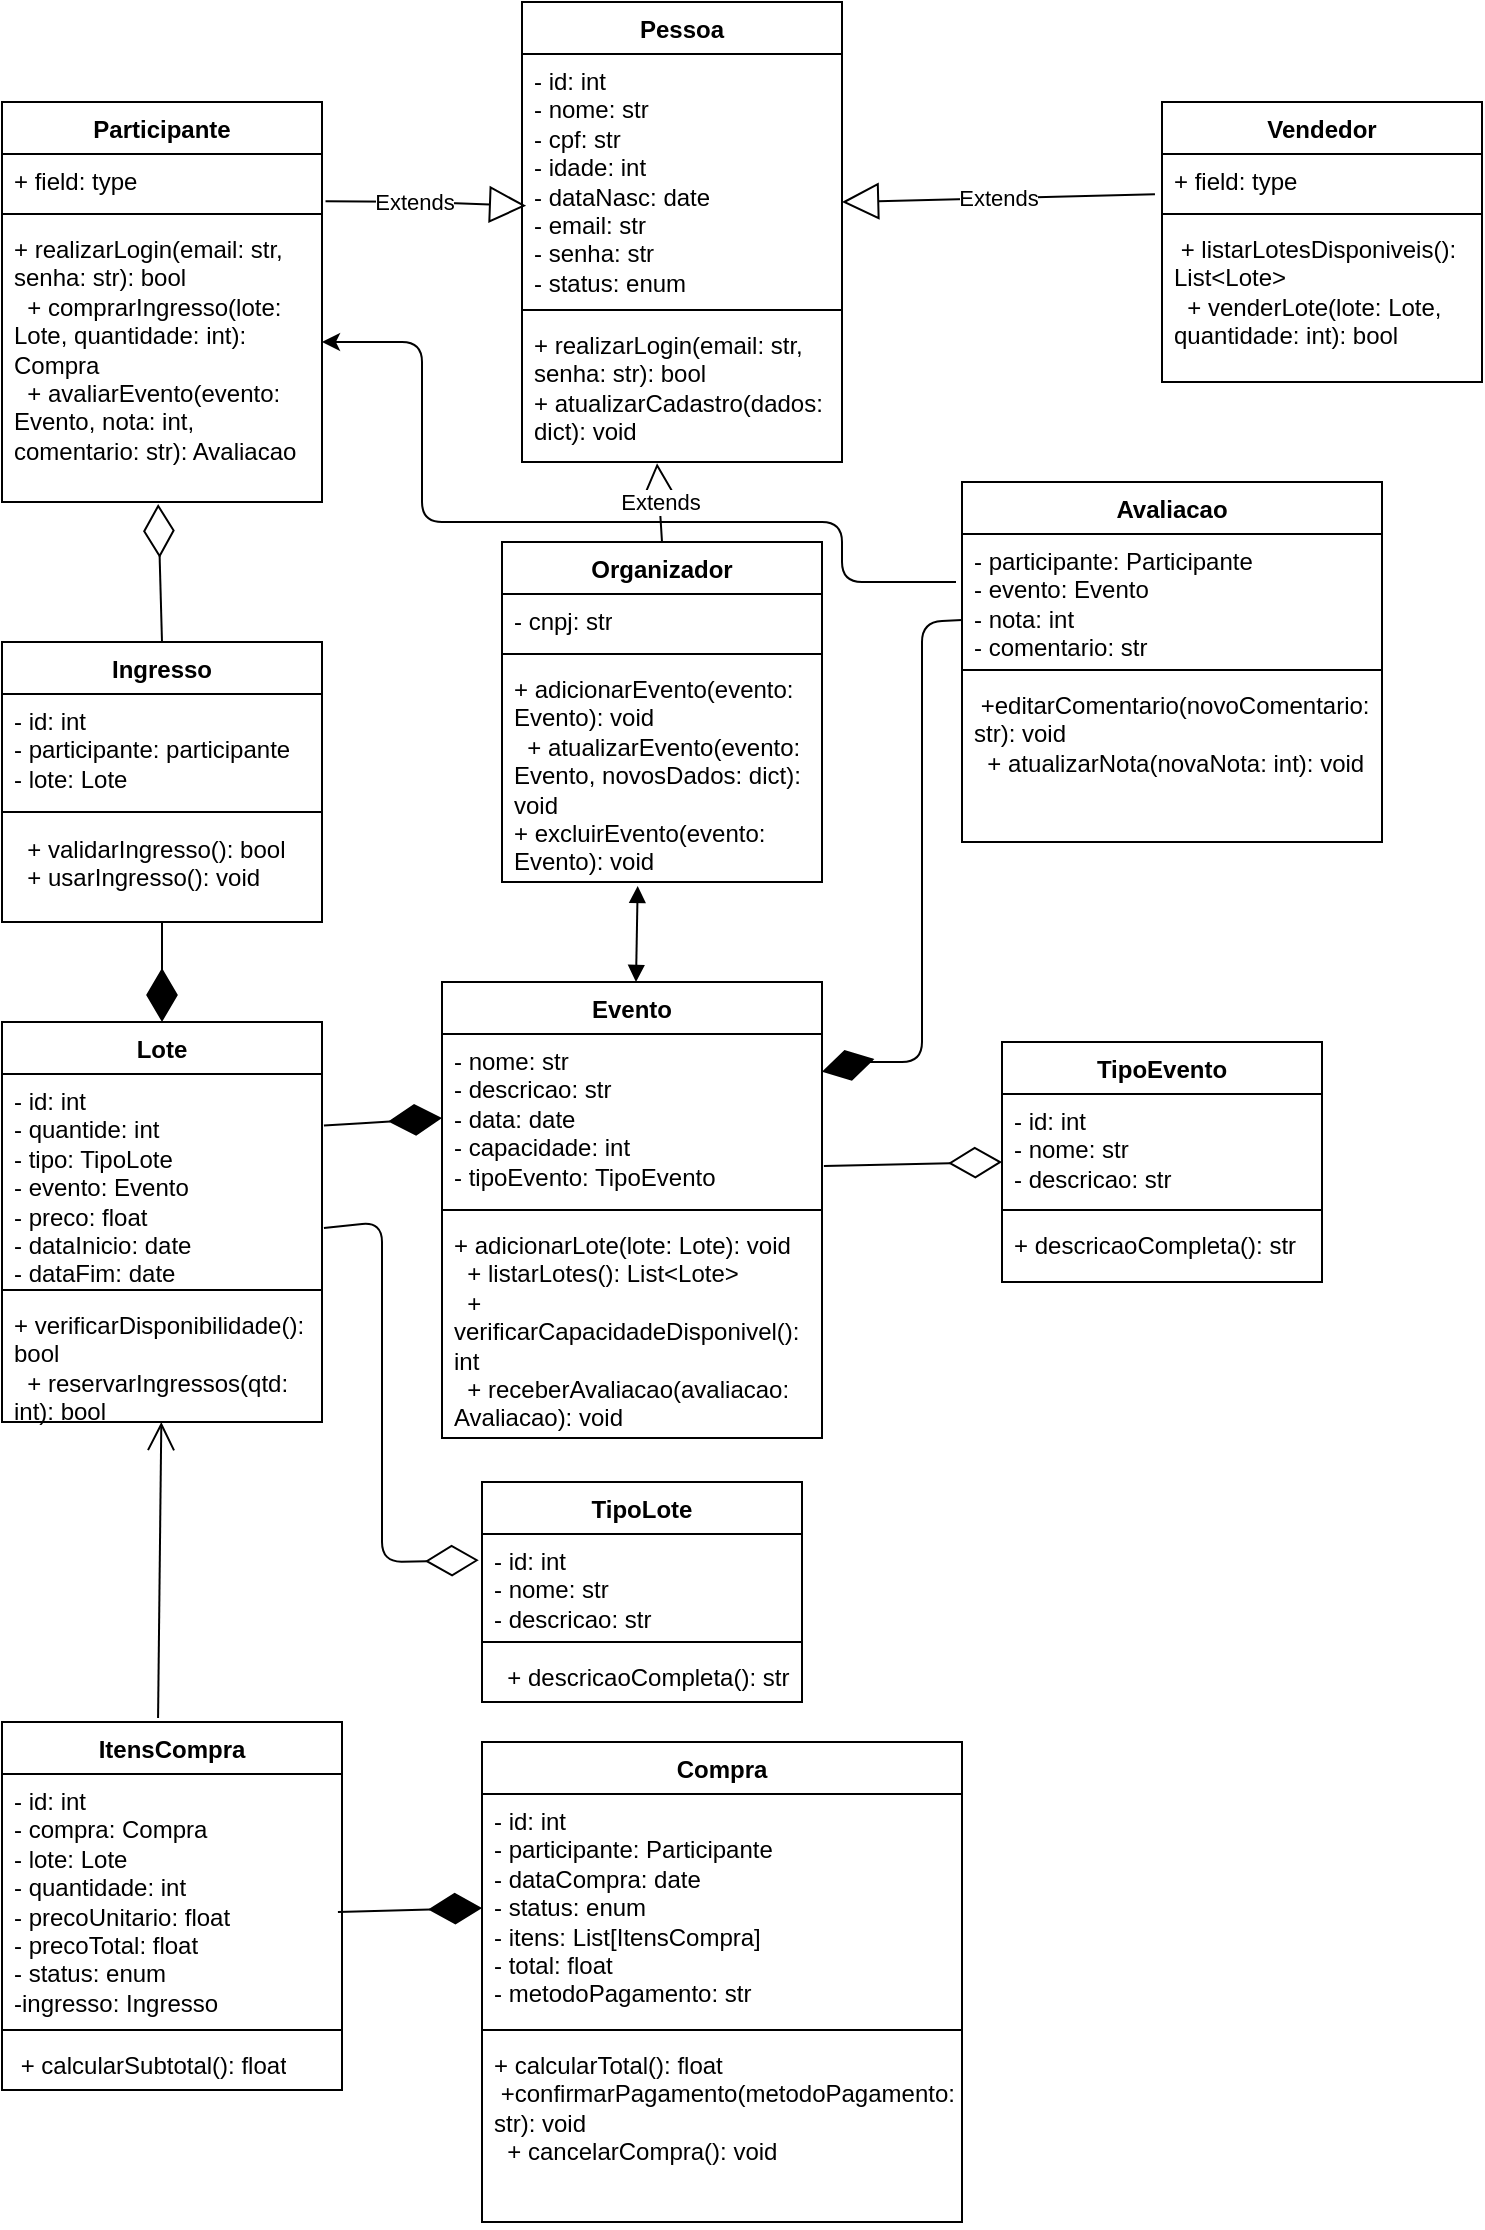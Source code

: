 <mxfile>
    <diagram id="XfVH0HAjjys5zsh1K343" name="Page-1">
        <mxGraphModel dx="1216" dy="594" grid="1" gridSize="10" guides="1" tooltips="1" connect="1" arrows="1" fold="1" page="1" pageScale="1" pageWidth="850" pageHeight="1100" math="0" shadow="0">
            <root>
                <mxCell id="0"/>
                <mxCell id="1" parent="0"/>
                <mxCell id="6" value="Pessoa" style="swimlane;fontStyle=1;align=center;verticalAlign=top;childLayout=stackLayout;horizontal=1;startSize=26;horizontalStack=0;resizeParent=1;resizeParentMax=0;resizeLast=0;collapsible=1;marginBottom=0;whiteSpace=wrap;html=1;" parent="1" vertex="1">
                    <mxGeometry x="290" y="20" width="160" height="230" as="geometry"/>
                </mxCell>
                <mxCell id="7" value="- id: int&lt;div&gt;- nome: str&lt;/div&gt;&lt;div&gt;- cpf: str&lt;/div&gt;&lt;div&gt;- idade: int&lt;/div&gt;&lt;div&gt;- dataNasc: date&lt;/div&gt;&lt;div&gt;- email: str&lt;/div&gt;&lt;div&gt;- senha: str&lt;/div&gt;&lt;div&gt;- status: enum&lt;/div&gt;&lt;div&gt;&lt;br&gt;&lt;/div&gt;&lt;div&gt;&lt;br&gt;&lt;/div&gt;&lt;div&gt;&lt;br&gt;&lt;/div&gt;" style="text;strokeColor=none;fillColor=none;align=left;verticalAlign=top;spacingLeft=4;spacingRight=4;overflow=hidden;rotatable=0;points=[[0,0.5],[1,0.5]];portConstraint=eastwest;whiteSpace=wrap;html=1;" parent="6" vertex="1">
                    <mxGeometry y="26" width="160" height="124" as="geometry"/>
                </mxCell>
                <mxCell id="8" value="" style="line;strokeWidth=1;fillColor=none;align=left;verticalAlign=middle;spacingTop=-1;spacingLeft=3;spacingRight=3;rotatable=0;labelPosition=right;points=[];portConstraint=eastwest;strokeColor=inherit;" parent="6" vertex="1">
                    <mxGeometry y="150" width="160" height="8" as="geometry"/>
                </mxCell>
                <mxCell id="9" value="&lt;span style=&quot;color: rgb(0, 0, 0);&quot;&gt;+ realizarLogin(email: str, senha: str): bool&lt;/span&gt;&lt;div&gt;&lt;font color=&quot;#000000&quot;&gt;+&amp;nbsp;&lt;/font&gt;atualizarCadastro(dados: dict): void&lt;font color=&quot;#000000&quot;&gt;&lt;br&gt;&lt;/font&gt;&lt;div&gt;&lt;span style=&quot;color: rgb(0, 0, 0);&quot;&gt;&lt;br&gt;&lt;/span&gt;&lt;/div&gt;&lt;/div&gt;" style="text;strokeColor=none;fillColor=none;align=left;verticalAlign=top;spacingLeft=4;spacingRight=4;overflow=hidden;rotatable=0;points=[[0,0.5],[1,0.5]];portConstraint=eastwest;whiteSpace=wrap;html=1;" parent="6" vertex="1">
                    <mxGeometry y="158" width="160" height="72" as="geometry"/>
                </mxCell>
                <mxCell id="11" value="Participante" style="swimlane;fontStyle=1;align=center;verticalAlign=top;childLayout=stackLayout;horizontal=1;startSize=26;horizontalStack=0;resizeParent=1;resizeParentMax=0;resizeLast=0;collapsible=1;marginBottom=0;whiteSpace=wrap;html=1;" parent="1" vertex="1">
                    <mxGeometry x="30" y="70" width="160" height="200" as="geometry"/>
                </mxCell>
                <mxCell id="12" value="+ field: type" style="text;strokeColor=none;fillColor=none;align=left;verticalAlign=top;spacingLeft=4;spacingRight=4;overflow=hidden;rotatable=0;points=[[0,0.5],[1,0.5]];portConstraint=eastwest;whiteSpace=wrap;html=1;" parent="11" vertex="1">
                    <mxGeometry y="26" width="160" height="26" as="geometry"/>
                </mxCell>
                <mxCell id="13" value="" style="line;strokeWidth=1;fillColor=none;align=left;verticalAlign=middle;spacingTop=-1;spacingLeft=3;spacingRight=3;rotatable=0;labelPosition=right;points=[];portConstraint=eastwest;strokeColor=inherit;" parent="11" vertex="1">
                    <mxGeometry y="52" width="160" height="8" as="geometry"/>
                </mxCell>
                <mxCell id="14" value="&lt;div&gt;&lt;font color=&quot;#000000&quot;&gt;+ realizarLogin(email: str, senha: str): bool&lt;/font&gt;&lt;/div&gt;&lt;div&gt;&lt;font color=&quot;#000000&quot;&gt;&amp;nbsp; + comprarIngresso(lote: Lote, quantidade: int): Compra&lt;/font&gt;&lt;/div&gt;&lt;div&gt;&lt;font color=&quot;#000000&quot;&gt;&amp;nbsp; + avaliarEvento(evento: Evento, nota: int, comentario: str): Avaliacao&lt;/font&gt;&lt;/div&gt;" style="text;strokeColor=none;fillColor=none;align=left;verticalAlign=top;spacingLeft=4;spacingRight=4;overflow=hidden;rotatable=0;points=[[0,0.5],[1,0.5]];portConstraint=eastwest;whiteSpace=wrap;html=1;" parent="11" vertex="1">
                    <mxGeometry y="60" width="160" height="140" as="geometry"/>
                </mxCell>
                <mxCell id="15" value="Organizador" style="swimlane;fontStyle=1;align=center;verticalAlign=top;childLayout=stackLayout;horizontal=1;startSize=26;horizontalStack=0;resizeParent=1;resizeParentMax=0;resizeLast=0;collapsible=1;marginBottom=0;whiteSpace=wrap;html=1;" parent="1" vertex="1">
                    <mxGeometry x="280" y="290" width="160" height="170" as="geometry"/>
                </mxCell>
                <mxCell id="16" value="- cnpj: str" style="text;strokeColor=none;fillColor=none;align=left;verticalAlign=top;spacingLeft=4;spacingRight=4;overflow=hidden;rotatable=0;points=[[0,0.5],[1,0.5]];portConstraint=eastwest;whiteSpace=wrap;html=1;" parent="15" vertex="1">
                    <mxGeometry y="26" width="160" height="26" as="geometry"/>
                </mxCell>
                <mxCell id="17" value="" style="line;strokeWidth=1;fillColor=none;align=left;verticalAlign=middle;spacingTop=-1;spacingLeft=3;spacingRight=3;rotatable=0;labelPosition=right;points=[];portConstraint=eastwest;strokeColor=inherit;" parent="15" vertex="1">
                    <mxGeometry y="52" width="160" height="8" as="geometry"/>
                </mxCell>
                <mxCell id="18" value="&lt;div&gt;&lt;font color=&quot;#000000&quot;&gt;+ adicionarEvento(evento: Evento): void&lt;/font&gt;&lt;/div&gt;&lt;div&gt;&lt;font color=&quot;#000000&quot;&gt;&amp;nbsp; + atualizarEvento(evento: Evento, novosDados: dict): void&lt;/font&gt;&lt;/div&gt;&lt;div&gt;&lt;font&gt;+ excluirEvento(evento: Evento): void&lt;/font&gt;&lt;/div&gt;" style="text;strokeColor=none;fillColor=none;align=left;verticalAlign=top;spacingLeft=4;spacingRight=4;overflow=hidden;rotatable=0;points=[[0,0.5],[1,0.5]];portConstraint=eastwest;whiteSpace=wrap;html=1;" parent="15" vertex="1">
                    <mxGeometry y="60" width="160" height="110" as="geometry"/>
                </mxCell>
                <mxCell id="19" value="Vendedor" style="swimlane;fontStyle=1;align=center;verticalAlign=top;childLayout=stackLayout;horizontal=1;startSize=26;horizontalStack=0;resizeParent=1;resizeParentMax=0;resizeLast=0;collapsible=1;marginBottom=0;whiteSpace=wrap;html=1;" parent="1" vertex="1">
                    <mxGeometry x="610" y="70" width="160" height="140" as="geometry"/>
                </mxCell>
                <mxCell id="20" value="+ field: type" style="text;strokeColor=none;fillColor=none;align=left;verticalAlign=top;spacingLeft=4;spacingRight=4;overflow=hidden;rotatable=0;points=[[0,0.5],[1,0.5]];portConstraint=eastwest;whiteSpace=wrap;html=1;" parent="19" vertex="1">
                    <mxGeometry y="26" width="160" height="26" as="geometry"/>
                </mxCell>
                <mxCell id="21" value="" style="line;strokeWidth=1;fillColor=none;align=left;verticalAlign=middle;spacingTop=-1;spacingLeft=3;spacingRight=3;rotatable=0;labelPosition=right;points=[];portConstraint=eastwest;strokeColor=inherit;" parent="19" vertex="1">
                    <mxGeometry y="52" width="160" height="8" as="geometry"/>
                </mxCell>
                <mxCell id="22" value="&lt;div&gt;&lt;font color=&quot;#000000&quot;&gt;&amp;nbsp;+ listarLotesDisponiveis(): List&amp;lt;Lote&amp;gt;&lt;/font&gt;&lt;/div&gt;&lt;div&gt;&lt;font color=&quot;#000000&quot;&gt;&amp;nbsp; + venderLote(lote: Lote, quantidade: int): bool&lt;/font&gt;&lt;/div&gt;" style="text;strokeColor=none;fillColor=none;align=left;verticalAlign=top;spacingLeft=4;spacingRight=4;overflow=hidden;rotatable=0;points=[[0,0.5],[1,0.5]];portConstraint=eastwest;whiteSpace=wrap;html=1;" parent="19" vertex="1">
                    <mxGeometry y="60" width="160" height="80" as="geometry"/>
                </mxCell>
                <mxCell id="23" value="Extends" style="endArrow=block;endSize=16;endFill=0;html=1;exitX=1.011;exitY=0.908;exitDx=0;exitDy=0;entryX=0.013;entryY=0.612;entryDx=0;entryDy=0;entryPerimeter=0;exitPerimeter=0;" parent="1" source="12" target="7" edge="1">
                    <mxGeometry x="-0.125" width="160" relative="1" as="geometry">
                        <mxPoint x="160" y="190" as="sourcePoint"/>
                        <mxPoint x="320" y="190" as="targetPoint"/>
                        <Array as="points">
                            <mxPoint x="240" y="120"/>
                        </Array>
                        <mxPoint as="offset"/>
                    </mxGeometry>
                </mxCell>
                <mxCell id="24" value="Extends" style="endArrow=block;endSize=16;endFill=0;html=1;exitX=0.5;exitY=0;exitDx=0;exitDy=0;entryX=0.422;entryY=1.008;entryDx=0;entryDy=0;entryPerimeter=0;" parent="1" source="15" target="9" edge="1">
                    <mxGeometry width="160" relative="1" as="geometry">
                        <mxPoint x="350" y="290" as="sourcePoint"/>
                        <mxPoint x="510" y="340" as="targetPoint"/>
                    </mxGeometry>
                </mxCell>
                <mxCell id="25" value="Extends" style="endArrow=block;endSize=16;endFill=0;html=1;entryX=1;entryY=0.597;entryDx=0;entryDy=0;entryPerimeter=0;exitX=-0.022;exitY=0.774;exitDx=0;exitDy=0;exitPerimeter=0;" parent="1" source="20" target="7" edge="1">
                    <mxGeometry width="160" relative="1" as="geometry">
                        <mxPoint x="560" y="230" as="sourcePoint"/>
                        <mxPoint x="500" y="140" as="targetPoint"/>
                    </mxGeometry>
                </mxCell>
                <mxCell id="26" value="Evento" style="swimlane;fontStyle=1;align=center;verticalAlign=top;childLayout=stackLayout;horizontal=1;startSize=26;horizontalStack=0;resizeParent=1;resizeParentMax=0;resizeLast=0;collapsible=1;marginBottom=0;whiteSpace=wrap;html=1;" parent="1" vertex="1">
                    <mxGeometry x="250" y="510" width="190" height="228" as="geometry"/>
                </mxCell>
                <mxCell id="27" value="&lt;div&gt;- nome: str&lt;/div&gt;&lt;div&gt;- descricao: str&lt;/div&gt;&lt;div&gt;- data: date&lt;/div&gt;- capacidade: int&lt;div&gt;- tipoEvento: TipoEvento&lt;/div&gt;&lt;div&gt;&lt;br&gt;&lt;/div&gt;" style="text;strokeColor=none;fillColor=none;align=left;verticalAlign=top;spacingLeft=4;spacingRight=4;overflow=hidden;rotatable=0;points=[[0,0.5],[1,0.5]];portConstraint=eastwest;whiteSpace=wrap;html=1;" parent="26" vertex="1">
                    <mxGeometry y="26" width="190" height="84" as="geometry"/>
                </mxCell>
                <mxCell id="28" value="" style="line;strokeWidth=1;fillColor=none;align=left;verticalAlign=middle;spacingTop=-1;spacingLeft=3;spacingRight=3;rotatable=0;labelPosition=right;points=[];portConstraint=eastwest;strokeColor=inherit;" parent="26" vertex="1">
                    <mxGeometry y="110" width="190" height="8" as="geometry"/>
                </mxCell>
                <mxCell id="29" value="&lt;div&gt;&lt;font color=&quot;#000000&quot;&gt;+ adicionarLote(lote: Lote): void&lt;/font&gt;&lt;/div&gt;&lt;div&gt;&lt;font color=&quot;#000000&quot;&gt;&amp;nbsp; + listarLotes(): List&amp;lt;Lote&amp;gt;&lt;/font&gt;&lt;/div&gt;&lt;div&gt;&lt;font color=&quot;#000000&quot;&gt;&amp;nbsp; + verificarCapacidadeDisponivel(): int&lt;/font&gt;&lt;/div&gt;&lt;div&gt;&lt;font color=&quot;#000000&quot;&gt;&amp;nbsp; + receberAvaliacao(avaliacao: Avaliacao): void&lt;/font&gt;&lt;/div&gt;" style="text;strokeColor=none;fillColor=none;align=left;verticalAlign=top;spacingLeft=4;spacingRight=4;overflow=hidden;rotatable=0;points=[[0,0.5],[1,0.5]];portConstraint=eastwest;whiteSpace=wrap;html=1;" parent="26" vertex="1">
                    <mxGeometry y="118" width="190" height="110" as="geometry"/>
                </mxCell>
                <mxCell id="30" value="Ingresso" style="swimlane;fontStyle=1;align=center;verticalAlign=top;childLayout=stackLayout;horizontal=1;startSize=26;horizontalStack=0;resizeParent=1;resizeParentMax=0;resizeLast=0;collapsible=1;marginBottom=0;whiteSpace=wrap;html=1;" parent="1" vertex="1">
                    <mxGeometry x="30" y="340" width="160" height="140" as="geometry"/>
                </mxCell>
                <mxCell id="31" value="&lt;div&gt;- id: int&lt;/div&gt;- participante: participante&lt;div&gt;- lote: Lote&lt;/div&gt;&lt;div&gt;&lt;br&gt;&lt;/div&gt;" style="text;strokeColor=none;fillColor=none;align=left;verticalAlign=top;spacingLeft=4;spacingRight=4;overflow=hidden;rotatable=0;points=[[0,0.5],[1,0.5]];portConstraint=eastwest;whiteSpace=wrap;html=1;" parent="30" vertex="1">
                    <mxGeometry y="26" width="160" height="54" as="geometry"/>
                </mxCell>
                <mxCell id="32" value="" style="line;strokeWidth=1;fillColor=none;align=left;verticalAlign=middle;spacingTop=-1;spacingLeft=3;spacingRight=3;rotatable=0;labelPosition=right;points=[];portConstraint=eastwest;strokeColor=inherit;" parent="30" vertex="1">
                    <mxGeometry y="80" width="160" height="10" as="geometry"/>
                </mxCell>
                <mxCell id="33" value="&lt;div&gt;&lt;font color=&quot;#000000&quot;&gt;&amp;nbsp; + validarIngresso(): bool&lt;/font&gt;&lt;/div&gt;&lt;div&gt;&lt;font color=&quot;#000000&quot;&gt;&amp;nbsp; + usarIngresso(): void&lt;/font&gt;&lt;/div&gt;" style="text;strokeColor=none;fillColor=none;align=left;verticalAlign=top;spacingLeft=4;spacingRight=4;overflow=hidden;rotatable=0;points=[[0,0.5],[1,0.5]];portConstraint=eastwest;whiteSpace=wrap;html=1;" parent="30" vertex="1">
                    <mxGeometry y="90" width="160" height="50" as="geometry"/>
                </mxCell>
                <mxCell id="108" style="edgeStyle=none;html=1;" parent="1" edge="1">
                    <mxGeometry relative="1" as="geometry">
                        <mxPoint x="190" y="190" as="targetPoint"/>
                        <Array as="points">
                            <mxPoint x="450" y="310"/>
                            <mxPoint x="450" y="280"/>
                            <mxPoint x="240" y="280"/>
                            <mxPoint x="240" y="190"/>
                        </Array>
                        <mxPoint x="507" y="310" as="sourcePoint"/>
                    </mxGeometry>
                </mxCell>
                <mxCell id="34" value="Avaliacao" style="swimlane;fontStyle=1;align=center;verticalAlign=top;childLayout=stackLayout;horizontal=1;startSize=26;horizontalStack=0;resizeParent=1;resizeParentMax=0;resizeLast=0;collapsible=1;marginBottom=0;whiteSpace=wrap;html=1;" parent="1" vertex="1">
                    <mxGeometry x="510" y="260" width="210" height="180" as="geometry"/>
                </mxCell>
                <mxCell id="35" value="- participante: Participante&lt;div&gt;- evento: Evento&lt;/div&gt;&lt;div&gt;- nota: int&lt;/div&gt;&lt;div&gt;- comentario: str&lt;/div&gt;&lt;div&gt;&lt;br&gt;&lt;/div&gt;" style="text;strokeColor=none;fillColor=none;align=left;verticalAlign=top;spacingLeft=4;spacingRight=4;overflow=hidden;rotatable=0;points=[[0,0.5],[1,0.5]];portConstraint=eastwest;whiteSpace=wrap;html=1;" parent="34" vertex="1">
                    <mxGeometry y="26" width="210" height="64" as="geometry"/>
                </mxCell>
                <mxCell id="36" value="" style="line;strokeWidth=1;fillColor=none;align=left;verticalAlign=middle;spacingTop=-1;spacingLeft=3;spacingRight=3;rotatable=0;labelPosition=right;points=[];portConstraint=eastwest;strokeColor=inherit;" parent="34" vertex="1">
                    <mxGeometry y="90" width="210" height="8" as="geometry"/>
                </mxCell>
                <mxCell id="37" value="&lt;div&gt;&lt;font color=&quot;#000000&quot;&gt;&amp;nbsp;+editarComentario(novoComentario: str): void&lt;/font&gt;&lt;/div&gt;&lt;div&gt;&lt;font color=&quot;#000000&quot;&gt;&amp;nbsp; + atualizarNota(novaNota: int): void&lt;/font&gt;&lt;/div&gt;" style="text;strokeColor=none;fillColor=none;align=left;verticalAlign=top;spacingLeft=4;spacingRight=4;overflow=hidden;rotatable=0;points=[[0,0.5],[1,0.5]];portConstraint=eastwest;whiteSpace=wrap;html=1;" parent="34" vertex="1">
                    <mxGeometry y="98" width="210" height="82" as="geometry"/>
                </mxCell>
                <mxCell id="42" value="Lote" style="swimlane;fontStyle=1;align=center;verticalAlign=top;childLayout=stackLayout;horizontal=1;startSize=26;horizontalStack=0;resizeParent=1;resizeParentMax=0;resizeLast=0;collapsible=1;marginBottom=0;whiteSpace=wrap;html=1;" parent="1" vertex="1">
                    <mxGeometry x="30" y="530" width="160" height="200" as="geometry"/>
                </mxCell>
                <mxCell id="43" value="- id: int&lt;div&gt;- quantide: int&lt;/div&gt;&lt;div&gt;- tipo: TipoLote&lt;/div&gt;&lt;div&gt;- evento: Evento&lt;/div&gt;&lt;div&gt;- preco: float&lt;/div&gt;&lt;div&gt;- dataInicio: date&lt;/div&gt;&lt;div&gt;- dataFim: date&lt;/div&gt;" style="text;strokeColor=none;fillColor=none;align=left;verticalAlign=top;spacingLeft=4;spacingRight=4;overflow=hidden;rotatable=0;points=[[0,0.5],[1,0.5]];portConstraint=eastwest;whiteSpace=wrap;html=1;" parent="42" vertex="1">
                    <mxGeometry y="26" width="160" height="104" as="geometry"/>
                </mxCell>
                <mxCell id="44" value="" style="line;strokeWidth=1;fillColor=none;align=left;verticalAlign=middle;spacingTop=-1;spacingLeft=3;spacingRight=3;rotatable=0;labelPosition=right;points=[];portConstraint=eastwest;strokeColor=inherit;" parent="42" vertex="1">
                    <mxGeometry y="130" width="160" height="8" as="geometry"/>
                </mxCell>
                <mxCell id="45" value="&lt;div&gt;&lt;font color=&quot;#000000&quot;&gt;+ verificarDisponibilidade(): bool&lt;/font&gt;&lt;/div&gt;&lt;div&gt;&lt;font color=&quot;#000000&quot;&gt;&amp;nbsp; + reservarIngressos(qtd: int): bool&lt;/font&gt;&lt;/div&gt;" style="text;strokeColor=none;fillColor=none;align=left;verticalAlign=top;spacingLeft=4;spacingRight=4;overflow=hidden;rotatable=0;points=[[0,0.5],[1,0.5]];portConstraint=eastwest;whiteSpace=wrap;html=1;" parent="42" vertex="1">
                    <mxGeometry y="138" width="160" height="62" as="geometry"/>
                </mxCell>
                <mxCell id="59" value="" style="endArrow=diamondThin;endFill=1;endSize=24;html=1;entryX=0.5;entryY=0;entryDx=0;entryDy=0;" parent="1" source="33" target="42" edge="1">
                    <mxGeometry width="160" relative="1" as="geometry">
                        <mxPoint x="380" y="450" as="sourcePoint"/>
                        <mxPoint x="110" y="430" as="targetPoint"/>
                        <Array as="points">
                            <mxPoint x="110" y="500"/>
                        </Array>
                    </mxGeometry>
                </mxCell>
                <mxCell id="60" value="Compra" style="swimlane;fontStyle=1;align=center;verticalAlign=top;childLayout=stackLayout;horizontal=1;startSize=26;horizontalStack=0;resizeParent=1;resizeParentMax=0;resizeLast=0;collapsible=1;marginBottom=0;whiteSpace=wrap;html=1;" parent="1" vertex="1">
                    <mxGeometry x="270" y="890" width="240" height="240" as="geometry"/>
                </mxCell>
                <mxCell id="61" value="- id: int&lt;div&gt;- participante: Participante&lt;/div&gt;&lt;div&gt;- dataCompra: date&lt;/div&gt;&lt;div&gt;- status: enum&lt;/div&gt;&lt;div&gt;- itens: List[ItensCompra]&amp;nbsp;&lt;/div&gt;&lt;div&gt;- total: float&lt;/div&gt;&lt;div&gt;- metodoPagamento: str&lt;/div&gt;" style="text;strokeColor=none;fillColor=none;align=left;verticalAlign=top;spacingLeft=4;spacingRight=4;overflow=hidden;rotatable=0;points=[[0,0.5],[1,0.5]];portConstraint=eastwest;whiteSpace=wrap;html=1;" parent="60" vertex="1">
                    <mxGeometry y="26" width="240" height="114" as="geometry"/>
                </mxCell>
                <mxCell id="62" value="" style="line;strokeWidth=1;fillColor=none;align=left;verticalAlign=middle;spacingTop=-1;spacingLeft=3;spacingRight=3;rotatable=0;labelPosition=right;points=[];portConstraint=eastwest;strokeColor=inherit;" parent="60" vertex="1">
                    <mxGeometry y="140" width="240" height="8" as="geometry"/>
                </mxCell>
                <mxCell id="63" value="&lt;div&gt;&lt;font color=&quot;#000000&quot;&gt;+ calcularTotal(): float&lt;/font&gt;&lt;/div&gt;&lt;div&gt;&lt;font color=&quot;#000000&quot;&gt;&amp;nbsp;+confirmarPagamento(metodoPagamento: str): void&lt;/font&gt;&lt;/div&gt;&lt;div&gt;&lt;font color=&quot;#000000&quot;&gt;&amp;nbsp; + cancelarCompra(): void&lt;/font&gt;&lt;/div&gt;" style="text;strokeColor=none;fillColor=none;align=left;verticalAlign=top;spacingLeft=4;spacingRight=4;overflow=hidden;rotatable=0;points=[[0,0.5],[1,0.5]];portConstraint=eastwest;whiteSpace=wrap;html=1;" parent="60" vertex="1">
                    <mxGeometry y="148" width="240" height="92" as="geometry"/>
                </mxCell>
                <mxCell id="68" value="ItensCompra" style="swimlane;fontStyle=1;align=center;verticalAlign=top;childLayout=stackLayout;horizontal=1;startSize=26;horizontalStack=0;resizeParent=1;resizeParentMax=0;resizeLast=0;collapsible=1;marginBottom=0;whiteSpace=wrap;html=1;" parent="1" vertex="1">
                    <mxGeometry x="30" y="880" width="170" height="184" as="geometry"/>
                </mxCell>
                <mxCell id="69" value="- id: int&lt;div&gt;- compra: Compra&lt;/div&gt;&lt;div&gt;- lote: Lote&lt;/div&gt;&lt;div&gt;- quantidade: int&lt;/div&gt;&lt;div&gt;- precoUnitario: float&lt;/div&gt;&lt;div&gt;- precoTotal: float&lt;/div&gt;&lt;div&gt;- status: enum&lt;/div&gt;&lt;div&gt;-ingresso: Ingresso&lt;/div&gt;" style="text;strokeColor=none;fillColor=none;align=left;verticalAlign=top;spacingLeft=4;spacingRight=4;overflow=hidden;rotatable=0;points=[[0,0.5],[1,0.5]];portConstraint=eastwest;whiteSpace=wrap;html=1;" parent="68" vertex="1">
                    <mxGeometry y="26" width="170" height="124" as="geometry"/>
                </mxCell>
                <mxCell id="70" value="" style="line;strokeWidth=1;fillColor=none;align=left;verticalAlign=middle;spacingTop=-1;spacingLeft=3;spacingRight=3;rotatable=0;labelPosition=right;points=[];portConstraint=eastwest;strokeColor=inherit;" parent="68" vertex="1">
                    <mxGeometry y="150" width="170" height="8" as="geometry"/>
                </mxCell>
                <mxCell id="71" value="&amp;nbsp;+ calcularSubtotal(): float" style="text;strokeColor=none;fillColor=none;align=left;verticalAlign=top;spacingLeft=4;spacingRight=4;overflow=hidden;rotatable=0;points=[[0,0.5],[1,0.5]];portConstraint=eastwest;whiteSpace=wrap;html=1;" parent="68" vertex="1">
                    <mxGeometry y="158" width="170" height="26" as="geometry"/>
                </mxCell>
                <mxCell id="72" value="" style="endArrow=diamondThin;endFill=1;endSize=24;html=1;exitX=0.988;exitY=0.556;exitDx=0;exitDy=0;exitPerimeter=0;entryX=0;entryY=0.5;entryDx=0;entryDy=0;" parent="1" source="69" target="61" edge="1">
                    <mxGeometry width="160" relative="1" as="geometry">
                        <mxPoint x="280" y="825" as="sourcePoint"/>
                        <mxPoint x="320" y="785" as="targetPoint"/>
                    </mxGeometry>
                </mxCell>
                <mxCell id="75" value="" style="endArrow=diamondThin;endFill=1;endSize=24;html=1;entryX=0;entryY=0.5;entryDx=0;entryDy=0;exitX=1.006;exitY=0.248;exitDx=0;exitDy=0;exitPerimeter=0;" parent="1" source="43" target="27" edge="1">
                    <mxGeometry width="160" relative="1" as="geometry">
                        <mxPoint x="80" y="400" as="sourcePoint"/>
                        <mxPoint x="240" y="400" as="targetPoint"/>
                        <Array as="points">
                            <mxPoint x="220" y="580"/>
                        </Array>
                    </mxGeometry>
                </mxCell>
                <mxCell id="77" value="" style="endArrow=diamondThin;endFill=0;endSize=24;html=1;entryX=0.488;entryY=1.007;entryDx=0;entryDy=0;entryPerimeter=0;exitX=0.5;exitY=0;exitDx=0;exitDy=0;" parent="1" source="30" target="14" edge="1">
                    <mxGeometry width="160" relative="1" as="geometry">
                        <mxPoint x="108" y="330" as="sourcePoint"/>
                        <mxPoint x="109" y="280" as="targetPoint"/>
                    </mxGeometry>
                </mxCell>
                <mxCell id="80" value="TipoEvento" style="swimlane;fontStyle=1;align=center;verticalAlign=top;childLayout=stackLayout;horizontal=1;startSize=26;horizontalStack=0;resizeParent=1;resizeParentMax=0;resizeLast=0;collapsible=1;marginBottom=0;whiteSpace=wrap;html=1;" parent="1" vertex="1">
                    <mxGeometry x="530" y="540" width="160" height="120" as="geometry"/>
                </mxCell>
                <mxCell id="81" value="- id: int&lt;div&gt;- nome: str&lt;/div&gt;&lt;div&gt;- descricao: str&lt;/div&gt;" style="text;strokeColor=none;fillColor=none;align=left;verticalAlign=top;spacingLeft=4;spacingRight=4;overflow=hidden;rotatable=0;points=[[0,0.5],[1,0.5]];portConstraint=eastwest;whiteSpace=wrap;html=1;" parent="80" vertex="1">
                    <mxGeometry y="26" width="160" height="54" as="geometry"/>
                </mxCell>
                <mxCell id="82" value="" style="line;strokeWidth=1;fillColor=none;align=left;verticalAlign=middle;spacingTop=-1;spacingLeft=3;spacingRight=3;rotatable=0;labelPosition=right;points=[];portConstraint=eastwest;strokeColor=inherit;" parent="80" vertex="1">
                    <mxGeometry y="80" width="160" height="8" as="geometry"/>
                </mxCell>
                <mxCell id="83" value="&lt;div&gt;&lt;span style=&quot;background-color: transparent;&quot;&gt;+ descricaoCompleta(): str&lt;/span&gt;&lt;/div&gt;" style="text;strokeColor=none;fillColor=none;align=left;verticalAlign=top;spacingLeft=4;spacingRight=4;overflow=hidden;rotatable=0;points=[[0,0.5],[1,0.5]];portConstraint=eastwest;whiteSpace=wrap;html=1;" parent="80" vertex="1">
                    <mxGeometry y="88" width="160" height="32" as="geometry"/>
                </mxCell>
                <mxCell id="84" value="TipoLote" style="swimlane;fontStyle=1;align=center;verticalAlign=top;childLayout=stackLayout;horizontal=1;startSize=26;horizontalStack=0;resizeParent=1;resizeParentMax=0;resizeLast=0;collapsible=1;marginBottom=0;whiteSpace=wrap;html=1;" parent="1" vertex="1">
                    <mxGeometry x="270" y="760" width="160" height="110" as="geometry"/>
                </mxCell>
                <mxCell id="85" value="- id: int&lt;div&gt;- nome: str&lt;/div&gt;&lt;div&gt;- descricao: str&lt;/div&gt;" style="text;strokeColor=none;fillColor=none;align=left;verticalAlign=top;spacingLeft=4;spacingRight=4;overflow=hidden;rotatable=0;points=[[0,0.5],[1,0.5]];portConstraint=eastwest;whiteSpace=wrap;html=1;" parent="84" vertex="1">
                    <mxGeometry y="26" width="160" height="50" as="geometry"/>
                </mxCell>
                <mxCell id="86" value="" style="line;strokeWidth=1;fillColor=none;align=left;verticalAlign=middle;spacingTop=-1;spacingLeft=3;spacingRight=3;rotatable=0;labelPosition=right;points=[];portConstraint=eastwest;strokeColor=inherit;" parent="84" vertex="1">
                    <mxGeometry y="76" width="160" height="8" as="geometry"/>
                </mxCell>
                <mxCell id="87" value="&amp;nbsp; + descricaoCompleta(): str" style="text;strokeColor=none;fillColor=none;align=left;verticalAlign=top;spacingLeft=4;spacingRight=4;overflow=hidden;rotatable=0;points=[[0,0.5],[1,0.5]];portConstraint=eastwest;whiteSpace=wrap;html=1;" parent="84" vertex="1">
                    <mxGeometry y="84" width="160" height="26" as="geometry"/>
                </mxCell>
                <mxCell id="88" value="" style="endArrow=diamondThin;endFill=0;endSize=24;html=1;exitX=1.006;exitY=0.74;exitDx=0;exitDy=0;exitPerimeter=0;entryX=-0.01;entryY=0.262;entryDx=0;entryDy=0;entryPerimeter=0;" parent="1" source="43" target="85" edge="1">
                    <mxGeometry width="160" relative="1" as="geometry">
                        <mxPoint x="540" y="460" as="sourcePoint"/>
                        <mxPoint x="300" y="615" as="targetPoint"/>
                        <Array as="points">
                            <mxPoint x="220" y="630"/>
                            <mxPoint x="220" y="800"/>
                        </Array>
                    </mxGeometry>
                </mxCell>
                <mxCell id="91" value="" style="endArrow=diamondThin;endFill=0;endSize=24;html=1;entryX=0;entryY=0.63;entryDx=0;entryDy=0;entryPerimeter=0;exitX=1.005;exitY=0.786;exitDx=0;exitDy=0;exitPerimeter=0;" parent="1" source="27" target="81" edge="1">
                    <mxGeometry width="160" relative="1" as="geometry">
                        <mxPoint x="450" y="570" as="sourcePoint"/>
                        <mxPoint x="570" y="360" as="targetPoint"/>
                    </mxGeometry>
                </mxCell>
                <mxCell id="93" value="" style="endArrow=diamondThin;endFill=1;endSize=24;html=1;exitX=0;exitY=0.672;exitDx=0;exitDy=0;exitPerimeter=0;" parent="1" source="35" target="27" edge="1">
                    <mxGeometry width="160" relative="1" as="geometry">
                        <mxPoint x="440" y="370" as="sourcePoint"/>
                        <mxPoint x="460" y="560" as="targetPoint"/>
                        <Array as="points">
                            <mxPoint x="490" y="330"/>
                            <mxPoint x="490" y="360"/>
                            <mxPoint x="490" y="400"/>
                            <mxPoint x="490" y="550"/>
                            <mxPoint x="460" y="550"/>
                        </Array>
                    </mxGeometry>
                </mxCell>
                <mxCell id="107" value="" style="endArrow=block;startArrow=block;endFill=1;startFill=1;html=1;exitX=0.424;exitY=1.018;exitDx=0;exitDy=0;exitPerimeter=0;" parent="1" source="18" target="26" edge="1">
                    <mxGeometry width="160" relative="1" as="geometry">
                        <mxPoint x="440" y="330" as="sourcePoint"/>
                        <mxPoint x="600" y="330" as="targetPoint"/>
                    </mxGeometry>
                </mxCell>
                <mxCell id="79" value="" style="endArrow=open;endFill=1;endSize=12;html=1;exitX=0.459;exitY=-0.011;exitDx=0;exitDy=0;exitPerimeter=0;" parent="1" source="68" target="45" edge="1">
                    <mxGeometry width="160" relative="1" as="geometry">
                        <mxPoint x="110" y="740" as="sourcePoint"/>
                        <mxPoint x="110" y="670" as="targetPoint"/>
                    </mxGeometry>
                </mxCell>
            </root>
        </mxGraphModel>
    </diagram>
</mxfile>